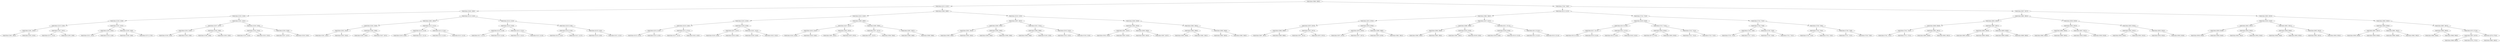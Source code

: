 digraph G{
1504093961 [label="Node{data=[5866, 5866]}"]
1504093961 -> 643956982
643956982 [label="Node{data=[4132, 4132]}"]
643956982 -> 1892481313
1892481313 [label="Node{data=[3260, 3260]}"]
1892481313 -> 465890353
465890353 [label="Node{data=[3193, 3193]}"]
465890353 -> 2000064175
2000064175 [label="Node{data=[2328, 2328]}"]
2000064175 -> 1105544463
1105544463 [label="Node{data=[2219, 2219]}"]
1105544463 -> 1450686947
1450686947 [label="Node{data=[1691, 1691]}"]
1450686947 -> 1785619064
1785619064 [label="Node{data=[1662, 1662]}"]
1450686947 -> 695130732
695130732 [label="Node{data=[2053, 2053]}"]
1105544463 -> 1120415603
1120415603 [label="Node{data=[2297, 2297]}"]
1120415603 -> 689651304
689651304 [label="Node{data=[2272, 2272]}"]
1120415603 -> 813687953
813687953 [label="Node{data=[2299, 2299]}"]
2000064175 -> 1872618824
1872618824 [label="Node{data=[3167, 3167]}"]
1872618824 -> 1814948991
1814948991 [label="Node{data=[2503, 2503]}"]
1814948991 -> 473266156
473266156 [label="Node{data=[2331, 2331]}"]
1814948991 -> 1403081623
1403081623 [label="Node{data=[3136, 3136]}"]
1872618824 -> 1402358542
1402358542 [label="Node{data=[3169, 3169]}"]
1402358542 -> 1356532503
1356532503 [label="Node{data=[3168, 3168]}"]
1402358542 -> 1734774007
1734774007 [label="Node{data=[3170, 3170]}"]
465890353 -> 1040336487
1040336487 [label="Node{data=[3201, 3201]}"]
1040336487 -> 1605215378
1605215378 [label="Node{data=[3197, 3197]}"]
1605215378 -> 1462144963
1462144963 [label="Node{data=[3195, 3195]}"]
1462144963 -> 83140836
83140836 [label="Node{data=[3194, 3194]}"]
1462144963 -> 678031203
678031203 [label="Node{data=[3196, 3196]}"]
1605215378 -> 441599944
441599944 [label="Node{data=[3199, 3199]}"]
441599944 -> 2045348822
2045348822 [label="Node{data=[3198, 3198]}"]
441599944 -> 1488709519
1488709519 [label="Node{data=[3200, 3200]}"]
1040336487 -> 1062078732
1062078732 [label="Node{data=[3256, 3256]}"]
1062078732 -> 933917994
933917994 [label="Node{data=[3254, 3254]}"]
933917994 -> 44629810
44629810 [label="Node{data=[3233, 3233]}"]
933917994 -> 94959479
94959479 [label="Node{data=[3255, 3255]}"]
1062078732 -> 1247910055
1247910055 [label="Node{data=[3258, 3258]}"]
1247910055 -> 772188132
772188132 [label="Node{data=[3257, 3257]}"]
1247910055 -> 1804766329
1804766329 [label="Node{data=[3259, 3259]}"]
1892481313 -> 700702003
700702003 [label="Node{data=[4116, 4116]}"]
700702003 -> 1872878604
1872878604 [label="Node{data=[4082, 4082]}"]
1872878604 -> 1946386331
1946386331 [label="Node{data=[3264, 3264]}"]
1946386331 -> 185451558
185451558 [label="Node{data=[3262, 3262]}"]
185451558 -> 1007729201
1007729201 [label="Node{data=[3261, 3261]}"]
185451558 -> 1571835907
1571835907 [label="Node{data=[3263, 3263]}"]
1946386331 -> 840958857
840958857 [label="Node{data=[3266, 3266]}"]
840958857 -> 1474944287
1474944287 [label="Node{data=[3265, 3265]}"]
840958857 -> 1846621409
1846621409 [label="Node{data=[3267, 3267]}"]
1872878604 -> 838750568
838750568 [label="Node{data=[4112, 4112]}"]
838750568 -> 66068629
66068629 [label="Node{data=[4110, 4110]}"]
66068629 -> 443024593
443024593 [label="Node{data=[4109, 4109]}"]
66068629 -> 2109316417
2109316417 [label="Node{data=[4111, 4111]}"]
838750568 -> 1041229455
1041229455 [label="Node{data=[4114, 4114]}"]
1041229455 -> 1014603091
1014603091 [label="Node{data=[4113, 4113]}"]
1041229455 -> 1726826625
1726826625 [label="Node{data=[4115, 4115]}"]
700702003 -> 1469022856
1469022856 [label="Node{data=[4124, 4124]}"]
1469022856 -> 385166696
385166696 [label="Node{data=[4120, 4120]}"]
385166696 -> 1712765408
1712765408 [label="Node{data=[4118, 4118]}"]
1712765408 -> 1790139619
1790139619 [label="Node{data=[4117, 4117]}"]
1712765408 -> 1090717951
1090717951 [label="Node{data=[4119, 4119]}"]
385166696 -> 2116219866
2116219866 [label="Node{data=[4122, 4122]}"]
2116219866 -> 757632071
757632071 [label="Node{data=[4121, 4121]}"]
2116219866 -> 1569495365
1569495365 [label="Node{data=[4123, 4123]}"]
1469022856 -> 76625659
76625659 [label="Node{data=[4128, 4128]}"]
76625659 -> 1841609104
1841609104 [label="Node{data=[4126, 4126]}"]
1841609104 -> 82266843
82266843 [label="Node{data=[4125, 4125]}"]
1841609104 -> 1025031603
1025031603 [label="Node{data=[4127, 4127]}"]
76625659 -> 808673797
808673797 [label="Node{data=[4130, 4130]}"]
808673797 -> 2020820394
2020820394 [label="Node{data=[4129, 4129]}"]
808673797 -> 1190951405
1190951405 [label="Node{data=[4131, 4131]}"]
643956982 -> 1047638436
1047638436 [label="Node{data=[5089, 5089]}"]
1047638436 -> 360304421
360304421 [label="Node{data=[4243, 4243]}"]
360304421 -> 2001049141
2001049141 [label="Node{data=[4235, 4235]}"]
2001049141 -> 1381214753
1381214753 [label="Node{data=[4136, 4136]}"]
1381214753 -> 1637670238
1637670238 [label="Node{data=[4134, 4134]}"]
1637670238 -> 986130095
986130095 [label="Node{data=[4133, 4133]}"]
1637670238 -> 1642658812
1642658812 [label="Node{data=[4135, 4135]}"]
1381214753 -> 782587714
782587714 [label="Node{data=[4172, 4172]}"]
782587714 -> 701762021
701762021 [label="Node{data=[4137, 4137]}"]
782587714 -> 715497518
715497518 [label="Node{data=[4183, 4183]}"]
2001049141 -> 213162397
213162397 [label="Node{data=[4239, 4239]}"]
213162397 -> 145739790
145739790 [label="Node{data=[4237, 4237]}"]
145739790 -> 29195231
29195231 [label="Node{data=[4236, 4236]}"]
145739790 -> 111021846
111021846 [label="Node{data=[4238, 4238]}"]
213162397 -> 785258025
785258025 [label="Node{data=[4241, 4241]}"]
785258025 -> 1477938270
1477938270 [label="Node{data=[4240, 4240]}"]
785258025 -> 849241856
849241856 [label="Node{data=[4242, 4242]}"]
360304421 -> 1141778682
1141778682 [label="Node{data=[4990, 4990]}"]
1141778682 -> 447680780
447680780 [label="Node{data=[4247, 4247]}"]
447680780 -> 2117999483
2117999483 [label="Node{data=[4245, 4245]}"]
2117999483 -> 1071236571
1071236571 [label="Node{data=[4244, 4244]}"]
2117999483 -> 170222370
170222370 [label="Node{data=[4246, 4246]}"]
447680780 -> 1751135259
1751135259 [label="Node{data=[4933, 4933]}"]
1751135259 -> 1720393647
1720393647 [label="Node{data=[4601, 4601]}"]
1751135259 -> 386791864
386791864 [label="Node{data=[4970, 4970]}"]
1141778682 -> 907064328
907064328 [label="Node{data=[5085, 5085]}"]
907064328 -> 1606000189
1606000189 [label="Node{data=[5071, 5071]}"]
1606000189 -> 1643217922
1643217922 [label="Node{data=[5017, 5017]}"]
1606000189 -> 424243645
424243645 [label="Node{data=[5084, 5084]}"]
907064328 -> 709506664
709506664 [label="Node{data=[5087, 5087]}"]
709506664 -> 965811562
965811562 [label="Node{data=[5086, 5086]}"]
709506664 -> 1420648398
1420648398 [label="Node{data=[5088, 5088]}"]
1047638436 -> 104536191
104536191 [label="Node{data=[5105, 5105]}"]
104536191 -> 2100922278
2100922278 [label="Node{data=[5097, 5097]}"]
2100922278 -> 1290977062
1290977062 [label="Node{data=[5093, 5093]}"]
1290977062 -> 1914690137
1914690137 [label="Node{data=[5091, 5091]}"]
1914690137 -> 750374021
750374021 [label="Node{data=[5090, 5090]}"]
1914690137 -> 487356931
487356931 [label="Node{data=[5092, 5092]}"]
1290977062 -> 1147071755
1147071755 [label="Node{data=[5095, 5095]}"]
1147071755 -> 1210002123
1210002123 [label="Node{data=[5094, 5094]}"]
1147071755 -> 706747049
706747049 [label="Node{data=[5096, 5096]}"]
2100922278 -> 1409462668
1409462668 [label="Node{data=[5101, 5101]}"]
1409462668 -> 1728526514
1728526514 [label="Node{data=[5099, 5099]}"]
1728526514 -> 1459556331
1459556331 [label="Node{data=[5098, 5098]}"]
1728526514 -> 2090906319
2090906319 [label="Node{data=[5100, 5100]}"]
1409462668 -> 1030742534
1030742534 [label="Node{data=[5103, 5103]}"]
1030742534 -> 1676906417
1676906417 [label="Node{data=[5102, 5102]}"]
1030742534 -> 1297962099
1297962099 [label="Node{data=[5104, 5104]}"]
104536191 -> 873636317
873636317 [label="Node{data=[5858, 5858]}"]
873636317 -> 1982794379
1982794379 [label="Node{data=[5854, 5854]}"]
1982794379 -> 157191672
157191672 [label="Node{data=[5827, 5827]}"]
157191672 -> 772255340
772255340 [label="Node{data=[5504, 5504]}"]
157191672 -> 263913016
263913016 [label="Node{data=[5853, 5853]}"]
1982794379 -> 30393878
30393878 [label="Node{data=[5856, 5856]}"]
30393878 -> 2089003674
2089003674 [label="Node{data=[5855, 5855]}"]
30393878 -> 1877217192
1877217192 [label="Node{data=[5857, 5857]}"]
873636317 -> 938960722
938960722 [label="Node{data=[5862, 5862]}"]
938960722 -> 1224210636
1224210636 [label="Node{data=[5860, 5860]}"]
1224210636 -> 700537906
700537906 [label="Node{data=[5859, 5859]}"]
1224210636 -> 1721212909
1721212909 [label="Node{data=[5861, 5861]}"]
938960722 -> 1784064410
1784064410 [label="Node{data=[5864, 5864]}"]
1784064410 -> 495979908
495979908 [label="Node{data=[5863, 5863]}"]
1784064410 -> 1041494728
1041494728 [label="Node{data=[5865, 5865]}"]
1504093961 -> 1688300048
1688300048 [label="Node{data=[7340, 7340]}"]
1688300048 -> 996414823
996414823 [label="Node{data=[6115, 6115]}"]
996414823 -> 646300578
646300578 [label="Node{data=[5882, 5882]}"]
646300578 -> 128053256
128053256 [label="Node{data=[5874, 5874]}"]
128053256 -> 1757412102
1757412102 [label="Node{data=[5870, 5870]}"]
1757412102 -> 1936397403
1936397403 [label="Node{data=[5868, 5868]}"]
1936397403 -> 2080067911
2080067911 [label="Node{data=[5867, 5867]}"]
1936397403 -> 1934806912
1934806912 [label="Node{data=[5869, 5869]}"]
1757412102 -> 1688370471
1688370471 [label="Node{data=[5872, 5872]}"]
1688370471 -> 1329624100
1329624100 [label="Node{data=[5871, 5871]}"]
1688370471 -> 1854957026
1854957026 [label="Node{data=[5873, 5873]}"]
128053256 -> 198941055
198941055 [label="Node{data=[5878, 5878]}"]
198941055 -> 2095548006
2095548006 [label="Node{data=[5876, 5876]}"]
2095548006 -> 810167434
810167434 [label="Node{data=[5875, 5875]}"]
2095548006 -> 1570304020
1570304020 [label="Node{data=[5877, 5877]}"]
198941055 -> 182426297
182426297 [label="Node{data=[5880, 5880]}"]
182426297 -> 1254877490
1254877490 [label="Node{data=[5879, 5879]}"]
182426297 -> 721728157
721728157 [label="Node{data=[5881, 5881]}"]
646300578 -> 822538169
822538169 [label="Node{data=[6107, 6107]}"]
822538169 -> 1199219058
1199219058 [label="Node{data=[5886, 5886]}"]
1199219058 -> 1391280854
1391280854 [label="Node{data=[5884, 5884]}"]
1391280854 -> 1559466572
1559466572 [label="Node{data=[5883, 5883]}"]
1391280854 -> 1510917452
1510917452 [label="Node{data=[5885, 5885]}"]
1199219058 -> 1215143502
1215143502 [label="Node{data=[6105, 6105]}"]
1215143502 -> 1882099303
1882099303 [label="Node{data=[5887, 5887]}"]
1215143502 -> 814683100
814683100 [label="Node{data=[6106, 6106]}"]
822538169 -> 470254628
470254628 [label="Node{data=[6111, 6111]}"]
470254628 -> 943519236
943519236 [label="Node{data=[6109, 6109]}"]
943519236 -> 1013254866
1013254866 [label="Node{data=[6108, 6108]}"]
943519236 -> 1958543217
1958543217 [label="Node{data=[6110, 6110]}"]
470254628 -> 1421505382
1421505382 [label="Node{data=[6113, 6113]}"]
1421505382 -> 191439651
191439651 [label="Node{data=[6112, 6112]}"]
1421505382 -> 533629702
533629702 [label="Node{data=[6114, 6114]}"]
996414823 -> 203073785
203073785 [label="Node{data=[7324, 7324]}"]
203073785 -> 196922207
196922207 [label="Node{data=[6439, 6439]}"]
196922207 -> 1234080048
1234080048 [label="Node{data=[6119, 6119]}"]
1234080048 -> 586393020
586393020 [label="Node{data=[6117, 6117]}"]
586393020 -> 2071436411
2071436411 [label="Node{data=[6116, 6116]}"]
586393020 -> 385635961
385635961 [label="Node{data=[6118, 6118]}"]
1234080048 -> 726028935
726028935 [label="Node{data=[6121, 6121]}"]
726028935 -> 338152470
338152470 [label="Node{data=[6120, 6120]}"]
726028935 -> 1408503469
1408503469 [label="Node{data=[6162, 6162]}"]
196922207 -> 667927860
667927860 [label="Node{data=[7315, 7315]}"]
667927860 -> 1040476448
1040476448 [label="Node{data=[6916, 6916]}"]
1040476448 -> 350832010
350832010 [label="Node{data=[6770, 6770]}"]
1040476448 -> 1729863900
1729863900 [label="Node{data=[6954, 6954]}"]
667927860 -> 1042558830
1042558830 [label="Node{data=[7322, 7322]}"]
1042558830 -> 603200739
603200739 [label="Node{data=[7321, 7321]}"]
1042558830 -> 2104477698
2104477698 [label="Node{data=[7323, 7323]}"]
203073785 -> 1204329011
1204329011 [label="Node{data=[7332, 7332]}"]
1204329011 -> 1476952827
1476952827 [label="Node{data=[7328, 7328]}"]
1476952827 -> 1536728605
1536728605 [label="Node{data=[7326, 7326]}"]
1536728605 -> 1488220852
1488220852 [label="Node{data=[7325, 7325]}"]
1536728605 -> 1529770643
1529770643 [label="Node{data=[7327, 7327]}"]
1476952827 -> 1194146903
1194146903 [label="Node{data=[7330, 7330]}"]
1194146903 -> 1482304217
1482304217 [label="Node{data=[7329, 7329]}"]
1194146903 -> 587256500
587256500 [label="Node{data=[7331, 7331]}"]
1204329011 -> 194152109
194152109 [label="Node{data=[7336, 7336]}"]
194152109 -> 628345868
628345868 [label="Node{data=[7334, 7334]}"]
628345868 -> 754329241
754329241 [label="Node{data=[7333, 7333]}"]
628345868 -> 155636929
155636929 [label="Node{data=[7335, 7335]}"]
194152109 -> 377392298
377392298 [label="Node{data=[7338, 7338]}"]
377392298 -> 769012165
769012165 [label="Node{data=[7337, 7337]}"]
377392298 -> 805898248
805898248 [label="Node{data=[7339, 7339]}"]
1688300048 -> 257303060
257303060 [label="Node{data=[9037, 9037]}"]
257303060 -> 1840243848
1840243848 [label="Node{data=[8861, 8861]}"]
1840243848 -> 1911273697
1911273697 [label="Node{data=[8853, 8853]}"]
1911273697 -> 156936092
156936092 [label="Node{data=[8849, 8849]}"]
156936092 -> 933388833
933388833 [label="Node{data=[7342, 7342]}"]
933388833 -> 633035769
633035769 [label="Node{data=[7341, 7341]}"]
933388833 -> 154911519
154911519 [label="Node{data=[7372, 7372]}"]
156936092 -> 1434579939
1434579939 [label="Node{data=[8851, 8851]}"]
1434579939 -> 1905664024
1905664024 [label="Node{data=[8850, 8850]}"]
1434579939 -> 235784512
235784512 [label="Node{data=[8852, 8852]}"]
1911273697 -> 1501155493
1501155493 [label="Node{data=[8857, 8857]}"]
1501155493 -> 54341250
54341250 [label="Node{data=[8855, 8855]}"]
54341250 -> 1139496989
1139496989 [label="Node{data=[8854, 8854]}"]
54341250 -> 600628969
600628969 [label="Node{data=[8856, 8856]}"]
1501155493 -> 883416781
883416781 [label="Node{data=[8859, 8859]}"]
883416781 -> 1577369573
1577369573 [label="Node{data=[8858, 8858]}"]
883416781 -> 1194733448
1194733448 [label="Node{data=[8860, 8860]}"]
1840243848 -> 38308369
38308369 [label="Node{data=[9029, 9029]}"]
38308369 -> 143879459
143879459 [label="Node{data=[9025, 9025]}"]
143879459 -> 1930629187
1930629187 [label="Node{data=[8863, 8863]}"]
1930629187 -> 95366086
95366086 [label="Node{data=[8862, 8862]}"]
1930629187 -> 1139880288
1139880288 [label="Node{data=[8995, 8995]}"]
143879459 -> 1343796808
1343796808 [label="Node{data=[9027, 9027]}"]
1343796808 -> 1004676352
1004676352 [label="Node{data=[9026, 9026]}"]
1343796808 -> 1198508193
1198508193 [label="Node{data=[9028, 9028]}"]
38308369 -> 232753949
232753949 [label="Node{data=[9033, 9033]}"]
232753949 -> 417383960
417383960 [label="Node{data=[9031, 9031]}"]
417383960 -> 838871585
838871585 [label="Node{data=[9030, 9030]}"]
417383960 -> 185845248
185845248 [label="Node{data=[9032, 9032]}"]
232753949 -> 2061837084
2061837084 [label="Node{data=[9035, 9035]}"]
2061837084 -> 1680603742
1680603742 [label="Node{data=[9034, 9034]}"]
2061837084 -> 1464436184
1464436184 [label="Node{data=[9036, 9036]}"]
257303060 -> 1124035319
1124035319 [label="Node{data=[9655, 9655]}"]
1124035319 -> 290540663
290540663 [label="Node{data=[9165, 9165]}"]
290540663 -> 714321161
714321161 [label="Node{data=[9041, 9041]}"]
714321161 -> 837786310
837786310 [label="Node{data=[9039, 9039]}"]
837786310 -> 142538462
142538462 [label="Node{data=[9038, 9038]}"]
837786310 -> 324477266
324477266 [label="Node{data=[9040, 9040]}"]
714321161 -> 614149588
614149588 [label="Node{data=[9043, 9043]}"]
614149588 -> 1768925739
1768925739 [label="Node{data=[9042, 9042]}"]
614149588 -> 383281630
383281630 [label="Node{data=[9044, 9044]}"]
290540663 -> 1018136550
1018136550 [label="Node{data=[9651, 9651]}"]
1018136550 -> 1093138474
1093138474 [label="Node{data=[9649, 9649]}"]
1093138474 -> 1426930903
1426930903 [label="Node{data=[9648, 9648]}"]
1093138474 -> 5126449
5126449 [label="Node{data=[9650, 9650]}"]
1018136550 -> 1084100201
1084100201 [label="Node{data=[9653, 9653]}"]
1084100201 -> 1040603384
1040603384 [label="Node{data=[9652, 9652]}"]
1084100201 -> 47259755
47259755 [label="Node{data=[9654, 9654]}"]
1124035319 -> 1940326065
1940326065 [label="Node{data=[9663, 9663]}"]
1940326065 -> 1132110826
1132110826 [label="Node{data=[9659, 9659]}"]
1132110826 -> 1329066725
1329066725 [label="Node{data=[9657, 9657]}"]
1329066725 -> 1156464912
1156464912 [label="Node{data=[9656, 9656]}"]
1329066725 -> 255280562
255280562 [label="Node{data=[9658, 9658]}"]
1132110826 -> 432325197
432325197 [label="Node{data=[9661, 9661]}"]
432325197 -> 1762966346
1762966346 [label="Node{data=[9660, 9660]}"]
432325197 -> 1598329273
1598329273 [label="Node{data=[9662, 9662]}"]
1940326065 -> 1785414966
1785414966 [label="Node{data=[9667, 9667]}"]
1785414966 -> 1434592412
1434592412 [label="Node{data=[9665, 9665]}"]
1434592412 -> 427826061
427826061 [label="Node{data=[9664, 9664]}"]
1434592412 -> 1655867485
1655867485 [label="Node{data=[9666, 9666]}"]
1785414966 -> 1379935176
1379935176 [label="Node{data=[9723, 9723]}"]
1379935176 -> 371346392
371346392 [label="Node{data=[9675, 9675]}"]
371346392 -> 258438882
258438882 [label="Node{data=[9668, 9668]}"]
371346392 -> 2044852019
2044852019 [label="Node{data=[9701, 9701]}"]
1379935176 -> 720164260
720164260 [label="Node{data=[9754, 9754]}"]
720164260 -> 773076906
773076906 [label="Node{data=[9805, 9805]}"]
}